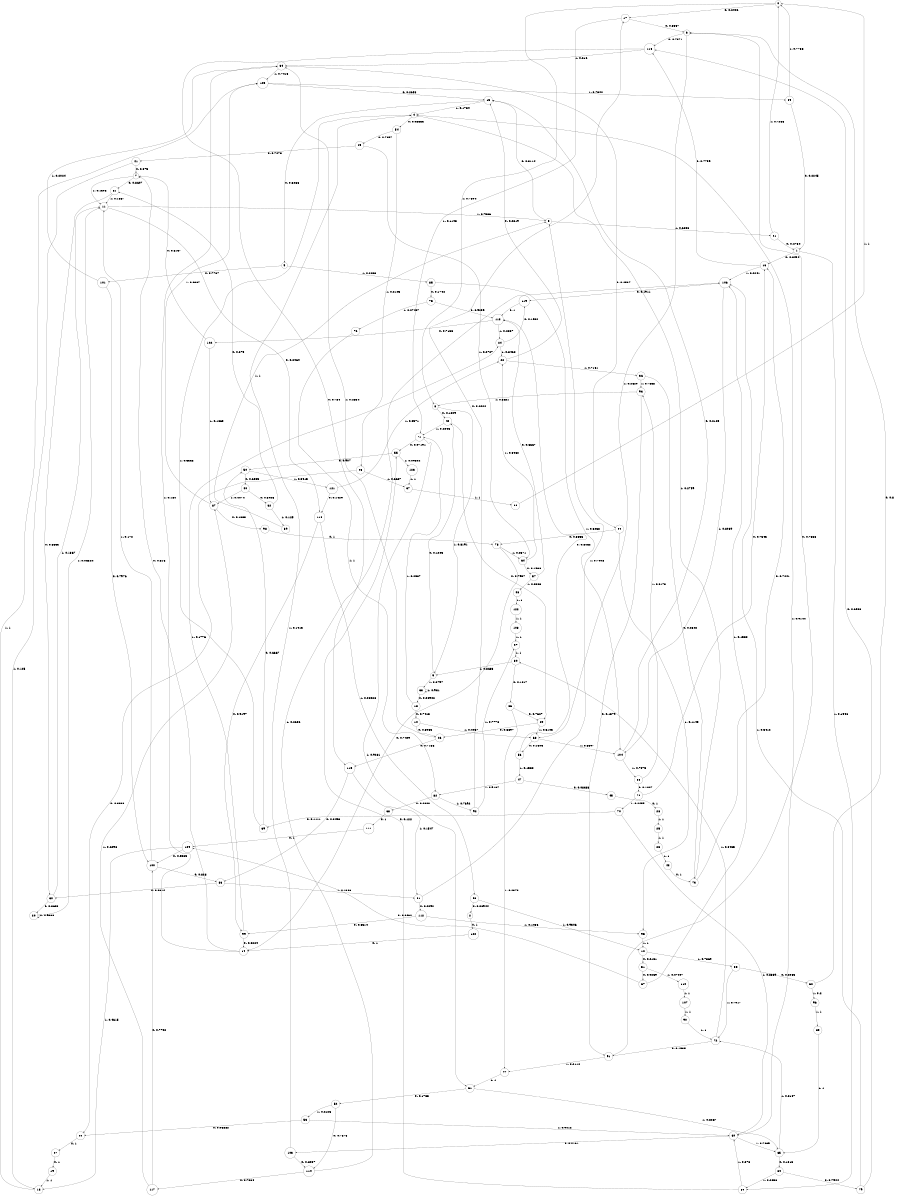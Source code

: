 digraph "ch6faceL10" {
size = "6,8.5";
ratio = "fill";
node [shape = circle];
node [fontsize = 24];
edge [fontsize = 24];
0 -> 17 [label = "0: 0.2406   "];
0 -> 8 [label = "1: 0.7594   "];
1 -> 16 [label = "0: 0.8454   "];
1 -> 59 [label = "1: 0.1546   "];
2 -> 120 [label = "0: 1        "];
3 -> 15 [label = "0: 0.3114   "];
3 -> 21 [label = "1: 0.6886   "];
4 -> 54 [label = "0: 0.08563  "];
4 -> 60 [label = "1: 0.9144   "];
5 -> 101 [label = "0: 0.7767   "];
5 -> 85 [label = "1: 0.2233   "];
6 -> 116 [label = "0: 0.7371   "];
6 -> 63 [label = "1: 0.2629   "];
7 -> 31 [label = "0: 0.8607   "];
7 -> 11 [label = "1: 0.1393   "];
8 -> 42 [label = "0: 0.1809   "];
8 -> 9 [label = "1: 0.8191   "];
9 -> 42 [label = "0: 0.1203   "];
9 -> 33 [label = "1: 0.8797   "];
10 -> 26 [label = "0: 0.5933   "];
10 -> 63 [label = "1: 0.4067   "];
11 -> 118 [label = "0: 0.2464   "];
11 -> 3 [label = "1: 0.7536   "];
12 -> 51 [label = "0: 0.2131   "];
12 -> 35 [label = "1: 0.7869   "];
13 -> 105 [label = "1: 1        "];
14 -> 7 [label = "0: 0.816    "];
14 -> 34 [label = "1: 0.184    "];
15 -> 5 [label = "0: 0.8266   "];
15 -> 4 [label = "1: 0.1734   "];
16 -> 116 [label = "0: 0.7759   "];
16 -> 106 [label = "1: 0.2241   "];
17 -> 6 [label = "0: 0.8857   "];
17 -> 71 [label = "1: 0.1143   "];
18 -> 10 [label = "0: 0.7413   "];
18 -> 71 [label = "1: 0.2587   "];
19 -> 13 [label = "1: 1        "];
20 -> 20 [label = "0: 0.9368   "];
20 -> 11 [label = "1: 0.06324  "];
21 -> 1 [label = "0: 0.2764   "];
21 -> 0 [label = "1: 0.7236   "];
22 -> 15 [label = "0: 0.2819   "];
22 -> 36 [label = "1: 0.7181   "];
23 -> 43 [label = "1: 1        "];
24 -> 119 [label = "0: 0.1532   "];
24 -> 22 [label = "1: 0.8468   "];
25 -> 23 [label = "1: 1        "];
26 -> 115 [label = "0: 0.7166   "];
26 -> 34 [label = "1: 0.2834   "];
27 -> 19 [label = "0: 1        "];
28 -> 25 [label = "1: 1        "];
29 -> 26 [label = "0: 0.6897   "];
29 -> 63 [label = "1: 0.3103   "];
30 -> 20 [label = "0: 0.8633   "];
30 -> 11 [label = "1: 0.1367   "];
31 -> 30 [label = "0: 0.8633   "];
31 -> 11 [label = "1: 0.1367   "];
32 -> 31 [label = "0: 0.875    "];
32 -> 39 [label = "1: 0.125    "];
33 -> 18 [label = "0: 0.06902  "];
33 -> 33 [label = "1: 0.931    "];
34 -> 94 [label = "0: 0.2587   "];
34 -> 105 [label = "1: 0.7413   "];
35 -> 62 [label = "0: 0.2083   "];
35 -> 72 [label = "1: 0.7917   "];
36 -> 73 [label = "0: 0.2642   "];
36 -> 93 [label = "1: 0.7358   "];
37 -> 38 [label = "1: 1        "];
38 -> 0 [label = "1: 1        "];
39 -> 3 [label = "1: 1        "];
40 -> 32 [label = "0: 0.5926   "];
40 -> 87 [label = "1: 0.4074   "];
41 -> 7 [label = "0: 0.875    "];
41 -> 13 [label = "1: 0.125    "];
42 -> 29 [label = "0: 0.7957   "];
42 -> 71 [label = "1: 0.2043   "];
43 -> 73 [label = "0: 1        "];
44 -> 27 [label = "0: 1        "];
45 -> 28 [label = "0: 1        "];
46 -> 44 [label = "0: 0.3333   "];
46 -> 37 [label = "1: 0.6667   "];
47 -> 45 [label = "0: 0.08333  "];
47 -> 82 [label = "1: 0.9167   "];
48 -> 122 [label = "1: 1        "];
49 -> 41 [label = "0: 0.7273   "];
49 -> 64 [label = "1: 0.2727   "];
50 -> 40 [label = "0: 0.6585   "];
50 -> 121 [label = "1: 0.3415   "];
51 -> 67 [label = "0: 0.9259   "];
51 -> 110 [label = "1: 0.07407  "];
52 -> 114 [label = "0: 0.7875   "];
52 -> 53 [label = "1: 0.2125   "];
53 -> 44 [label = "0: 0.05882  "];
53 -> 60 [label = "1: 0.9412   "];
54 -> 49 [label = "0: 0.7857   "];
54 -> 46 [label = "1: 0.2143   "];
55 -> 50 [label = "0: 0.907    "];
55 -> 123 [label = "1: 0.09302  "];
56 -> 113 [label = "0: 0.8462   "];
56 -> 47 [label = "1: 0.1538   "];
57 -> 113 [label = "0: 0.6667   "];
57 -> 48 [label = "1: 0.3333   "];
58 -> 2 [label = "0: 0.06944  "];
58 -> 12 [label = "1: 0.9306   "];
59 -> 55 [label = "0: 0.122    "];
59 -> 60 [label = "1: 0.878    "];
60 -> 103 [label = "0: 0.2161   "];
60 -> 65 [label = "1: 0.7839   "];
61 -> 52 [label = "0: 0.1733   "];
61 -> 65 [label = "1: 0.8267   "];
62 -> 6 [label = "0: 0.8      "];
62 -> 96 [label = "1: 0.2      "];
63 -> 56 [label = "0: 0.1303   "];
63 -> 104 [label = "1: 0.8697   "];
64 -> 57 [label = "0: 0.1538   "];
64 -> 22 [label = "1: 0.8462   "];
65 -> 84 [label = "0: 0.1813   "];
65 -> 72 [label = "1: 0.8187   "];
66 -> 29 [label = "0: 0.7627   "];
66 -> 77 [label = "1: 0.2373   "];
67 -> 109 [label = "0: 0.8462   "];
67 -> 106 [label = "1: 0.1538   "];
68 -> 111 [label = "0: 1        "];
69 -> 50 [label = "0: 0.6667   "];
69 -> 4 [label = "1: 0.3333   "];
70 -> 69 [label = "0: 0.1111   "];
70 -> 60 [label = "1: 0.8889   "];
71 -> 55 [label = "0: 0.07191  "];
71 -> 61 [label = "1: 0.9281   "];
72 -> 91 [label = "0: 0.1535   "];
72 -> 80 [label = "1: 0.8465   "];
73 -> 16 [label = "0: 0.7241   "];
73 -> 4 [label = "1: 0.2759   "];
74 -> 16 [label = "0: 0.7545   "];
74 -> 70 [label = "1: 0.2455   "];
75 -> 113 [label = "0: 0.9259   "];
75 -> 76 [label = "1: 0.07407  "];
76 -> 82 [label = "1: 1        "];
77 -> 61 [label = "1: 1        "];
78 -> 14 [label = "0: 0.7429   "];
78 -> 64 [label = "1: 0.2571   "];
79 -> 116 [label = "0: 0.6588   "];
79 -> 106 [label = "1: 0.3412   "];
80 -> 66 [label = "0: 0.1317   "];
80 -> 9 [label = "1: 0.8683   "];
81 -> 112 [label = "0: 0.2092   "];
81 -> 3 [label = "1: 0.7908   "];
82 -> 68 [label = "0: 0.2308   "];
82 -> 92 [label = "1: 0.7692   "];
83 -> 65 [label = "1: 1        "];
84 -> 79 [label = "0: 0.7944   "];
84 -> 59 [label = "1: 0.2056   "];
85 -> 75 [label = "0: 0.1742   "];
85 -> 104 [label = "1: 0.8258   "];
86 -> 30 [label = "0: 0.8614   "];
86 -> 81 [label = "1: 0.1386   "];
87 -> 98 [label = "0: 0.1633   "];
87 -> 105 [label = "1: 0.8367   "];
88 -> 74 [label = "0: 0.1827   "];
88 -> 93 [label = "1: 0.8173   "];
89 -> 1 [label = "0: 0.2245   "];
89 -> 0 [label = "1: 0.7755   "];
90 -> 72 [label = "1: 1        "];
91 -> 6 [label = "0: 0.7888   "];
91 -> 77 [label = "1: 0.2112   "];
92 -> 17 [label = "0: 0.2222   "];
92 -> 97 [label = "1: 0.7778   "];
93 -> 91 [label = "0: 0.1379   "];
93 -> 8 [label = "1: 0.8621   "];
94 -> 78 [label = "0: 0.8855   "];
94 -> 95 [label = "1: 0.1145   "];
95 -> 12 [label = "1: 1        "];
96 -> 83 [label = "1: 1        "];
97 -> 80 [label = "1: 1        "];
98 -> 78 [label = "0: 1        "];
99 -> 14 [label = "0: 0.8224   "];
99 -> 24 [label = "1: 0.1776   "];
100 -> 86 [label = "0: 0.828    "];
100 -> 11 [label = "1: 0.172    "];
101 -> 100 [label = "0: 0.7976   "];
101 -> 34 [label = "1: 0.2024   "];
102 -> 7 [label = "0: 0.8137   "];
102 -> 87 [label = "1: 0.1863   "];
103 -> 114 [label = "0: 0.8087   "];
103 -> 4 [label = "1: 0.1913   "];
104 -> 15 [label = "0: 0.2125   "];
104 -> 88 [label = "1: 0.7875   "];
105 -> 15 [label = "0: 0.2658   "];
105 -> 89 [label = "1: 0.7342   "];
106 -> 119 [label = "0: 0.1911   "];
106 -> 104 [label = "1: 0.8089   "];
107 -> 90 [label = "1: 1        "];
108 -> 97 [label = "1: 1        "];
109 -> 100 [label = "0: 0.5385   "];
109 -> 13 [label = "1: 0.4615   "];
110 -> 107 [label = "1: 1        "];
111 -> 109 [label = "0: 1        "];
112 -> 99 [label = "0: 0.8514   "];
112 -> 95 [label = "1: 0.1486   "];
113 -> 102 [label = "0: 0.7133   "];
113 -> 24 [label = "1: 0.2867   "];
114 -> 117 [label = "0: 0.7364   "];
114 -> 106 [label = "1: 0.2636   "];
115 -> 86 [label = "0: 0.8453   "];
115 -> 81 [label = "1: 0.1547   "];
116 -> 115 [label = "0: 0.784    "];
116 -> 34 [label = "1: 0.216    "];
117 -> 100 [label = "0: 0.7702   "];
117 -> 87 [label = "1: 0.2298   "];
118 -> 99 [label = "0: 0.9197   "];
118 -> 58 [label = "1: 0.08028  "];
119 -> 113 [label = "0: 1        "];
120 -> 14 [label = "0: 1        "];
121 -> 118 [label = "0: 0.1429   "];
121 -> 22 [label = "1: 0.8571   "];
122 -> 108 [label = "1: 1        "];
123 -> 37 [label = "1: 1        "];
}